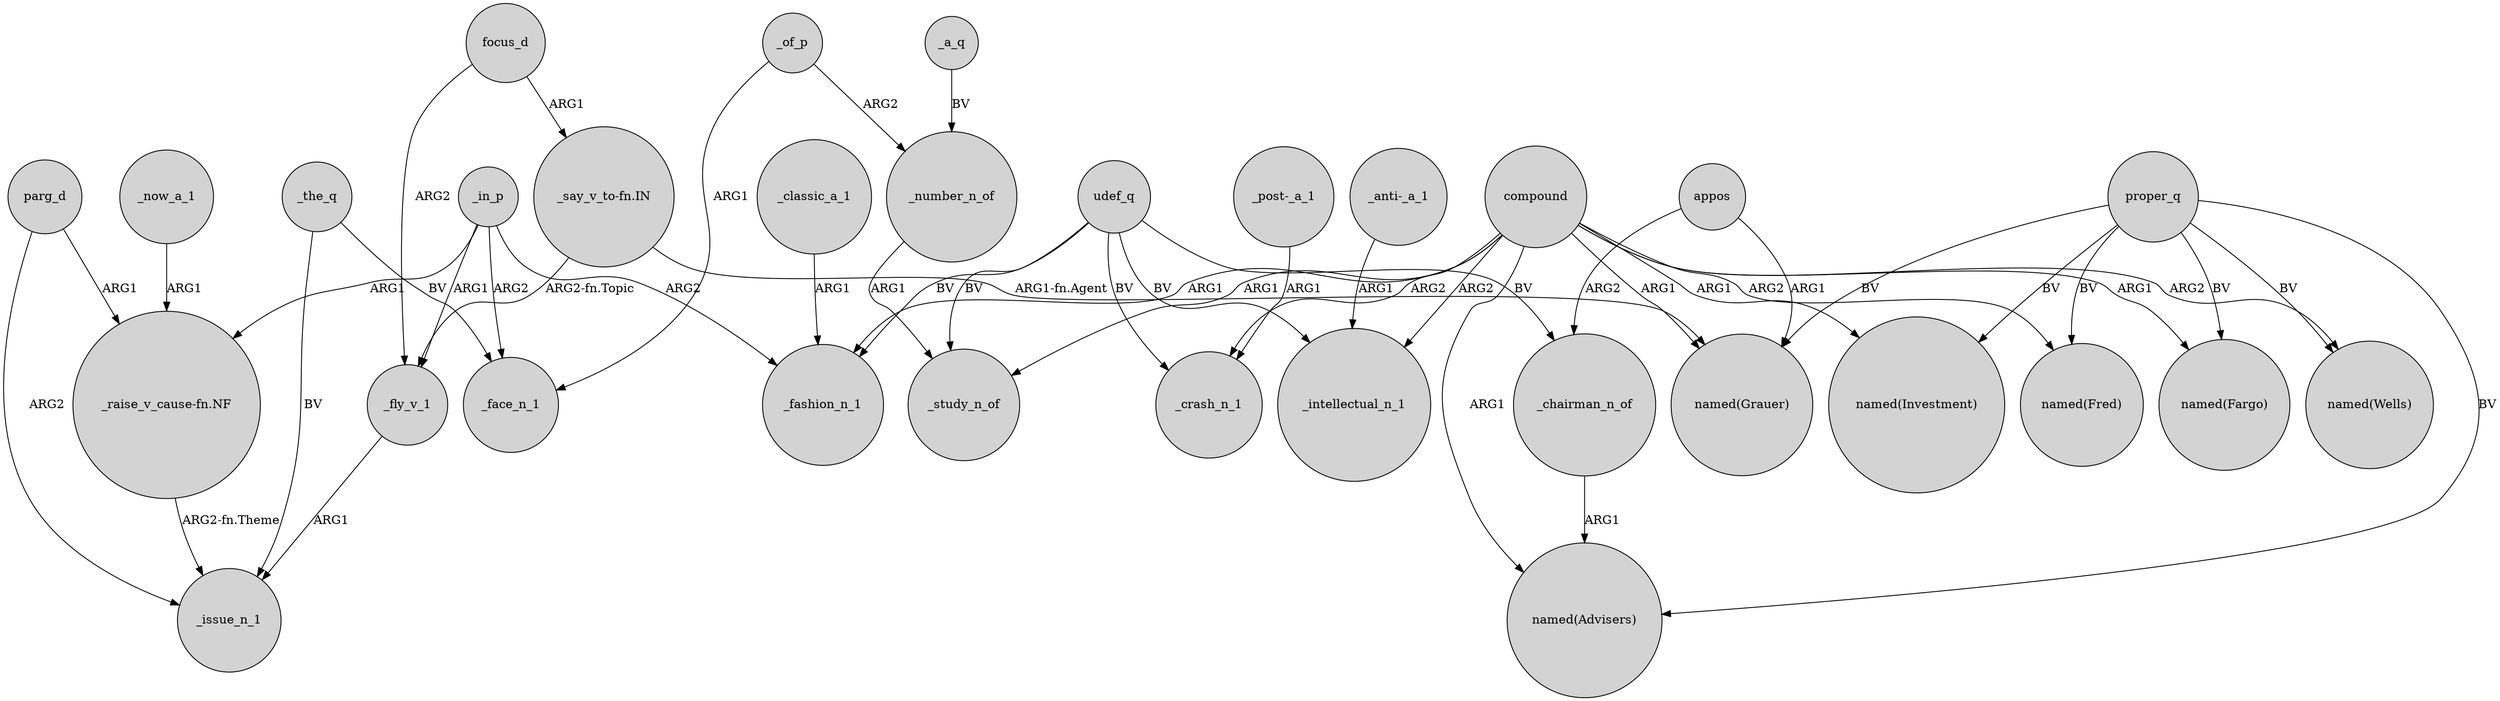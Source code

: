 digraph {
	node [shape=circle style=filled]
	_number_n_of -> _study_n_of [label=ARG1]
	_in_p -> _fly_v_1 [label=ARG1]
	_in_p -> _fashion_n_1 [label=ARG2]
	proper_q -> "named(Fargo)" [label=BV]
	compound -> _intellectual_n_1 [label=ARG2]
	_a_q -> _number_n_of [label=BV]
	_chairman_n_of -> "named(Advisers)" [label=ARG1]
	_in_p -> "_raise_v_cause-fn.NF" [label=ARG1]
	compound -> "named(Grauer)" [label=ARG1]
	compound -> _crash_n_1 [label=ARG2]
	"_post-_a_1" -> _crash_n_1 [label=ARG1]
	"_anti-_a_1" -> _intellectual_n_1 [label=ARG1]
	parg_d -> "_raise_v_cause-fn.NF" [label=ARG1]
	compound -> "named(Fargo)" [label=ARG1]
	_the_q -> _face_n_1 [label=BV]
	_the_q -> _issue_n_1 [label=BV]
	_in_p -> _face_n_1 [label=ARG2]
	udef_q -> _chairman_n_of [label=BV]
	_now_a_1 -> "_raise_v_cause-fn.NF" [label=ARG1]
	proper_q -> "named(Wells)" [label=BV]
	appos -> "named(Grauer)" [label=ARG1]
	proper_q -> "named(Grauer)" [label=BV]
	_fly_v_1 -> _issue_n_1 [label=ARG1]
	appos -> _chairman_n_of [label=ARG2]
	compound -> "named(Wells)" [label=ARG2]
	proper_q -> "named(Fred)" [label=BV]
	"_raise_v_cause-fn.NF" -> _issue_n_1 [label="ARG2-fn.Theme"]
	_of_p -> _number_n_of [label=ARG2]
	_of_p -> _face_n_1 [label=ARG1]
	compound -> "named(Investment)" [label=ARG1]
	compound -> _study_n_of [label=ARG1]
	proper_q -> "named(Advisers)" [label=BV]
	"_say_v_to-fn.IN" -> "named(Grauer)" [label="ARG1-fn.Agent"]
	compound -> "named(Fred)" [label=ARG2]
	parg_d -> _issue_n_1 [label=ARG2]
	compound -> _fashion_n_1 [label=ARG1]
	udef_q -> _fashion_n_1 [label=BV]
	focus_d -> _fly_v_1 [label=ARG2]
	udef_q -> _intellectual_n_1 [label=BV]
	compound -> "named(Advisers)" [label=ARG1]
	proper_q -> "named(Investment)" [label=BV]
	udef_q -> _crash_n_1 [label=BV]
	udef_q -> _study_n_of [label=BV]
	_classic_a_1 -> _fashion_n_1 [label=ARG1]
	"_say_v_to-fn.IN" -> _fly_v_1 [label="ARG2-fn.Topic"]
	focus_d -> "_say_v_to-fn.IN" [label=ARG1]
}
